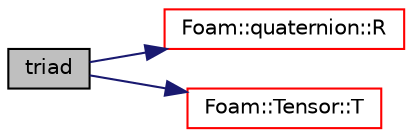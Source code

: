 digraph "triad"
{
  bgcolor="transparent";
  edge [fontname="Helvetica",fontsize="10",labelfontname="Helvetica",labelfontsize="10"];
  node [fontname="Helvetica",fontsize="10",shape=record];
  rankdir="LR";
  Node1 [label="triad",height=0.2,width=0.4,color="black", fillcolor="grey75", style="filled", fontcolor="black"];
  Node1 -> Node2 [color="midnightblue",fontsize="10",style="solid",fontname="Helvetica"];
  Node2 [label="Foam::quaternion::R",height=0.2,width=0.4,color="red",URL="$a02058.html#ae10a9e572a265c8a6b4e03646751082e",tooltip="The rotation tensor corresponding the quaternion. "];
  Node1 -> Node3 [color="midnightblue",fontsize="10",style="solid",fontname="Helvetica"];
  Node3 [label="Foam::Tensor::T",height=0.2,width=0.4,color="red",URL="$a02571.html#acb64fa59a8bd0a9ca4e1ba42c7387263",tooltip="Transpose. "];
}
